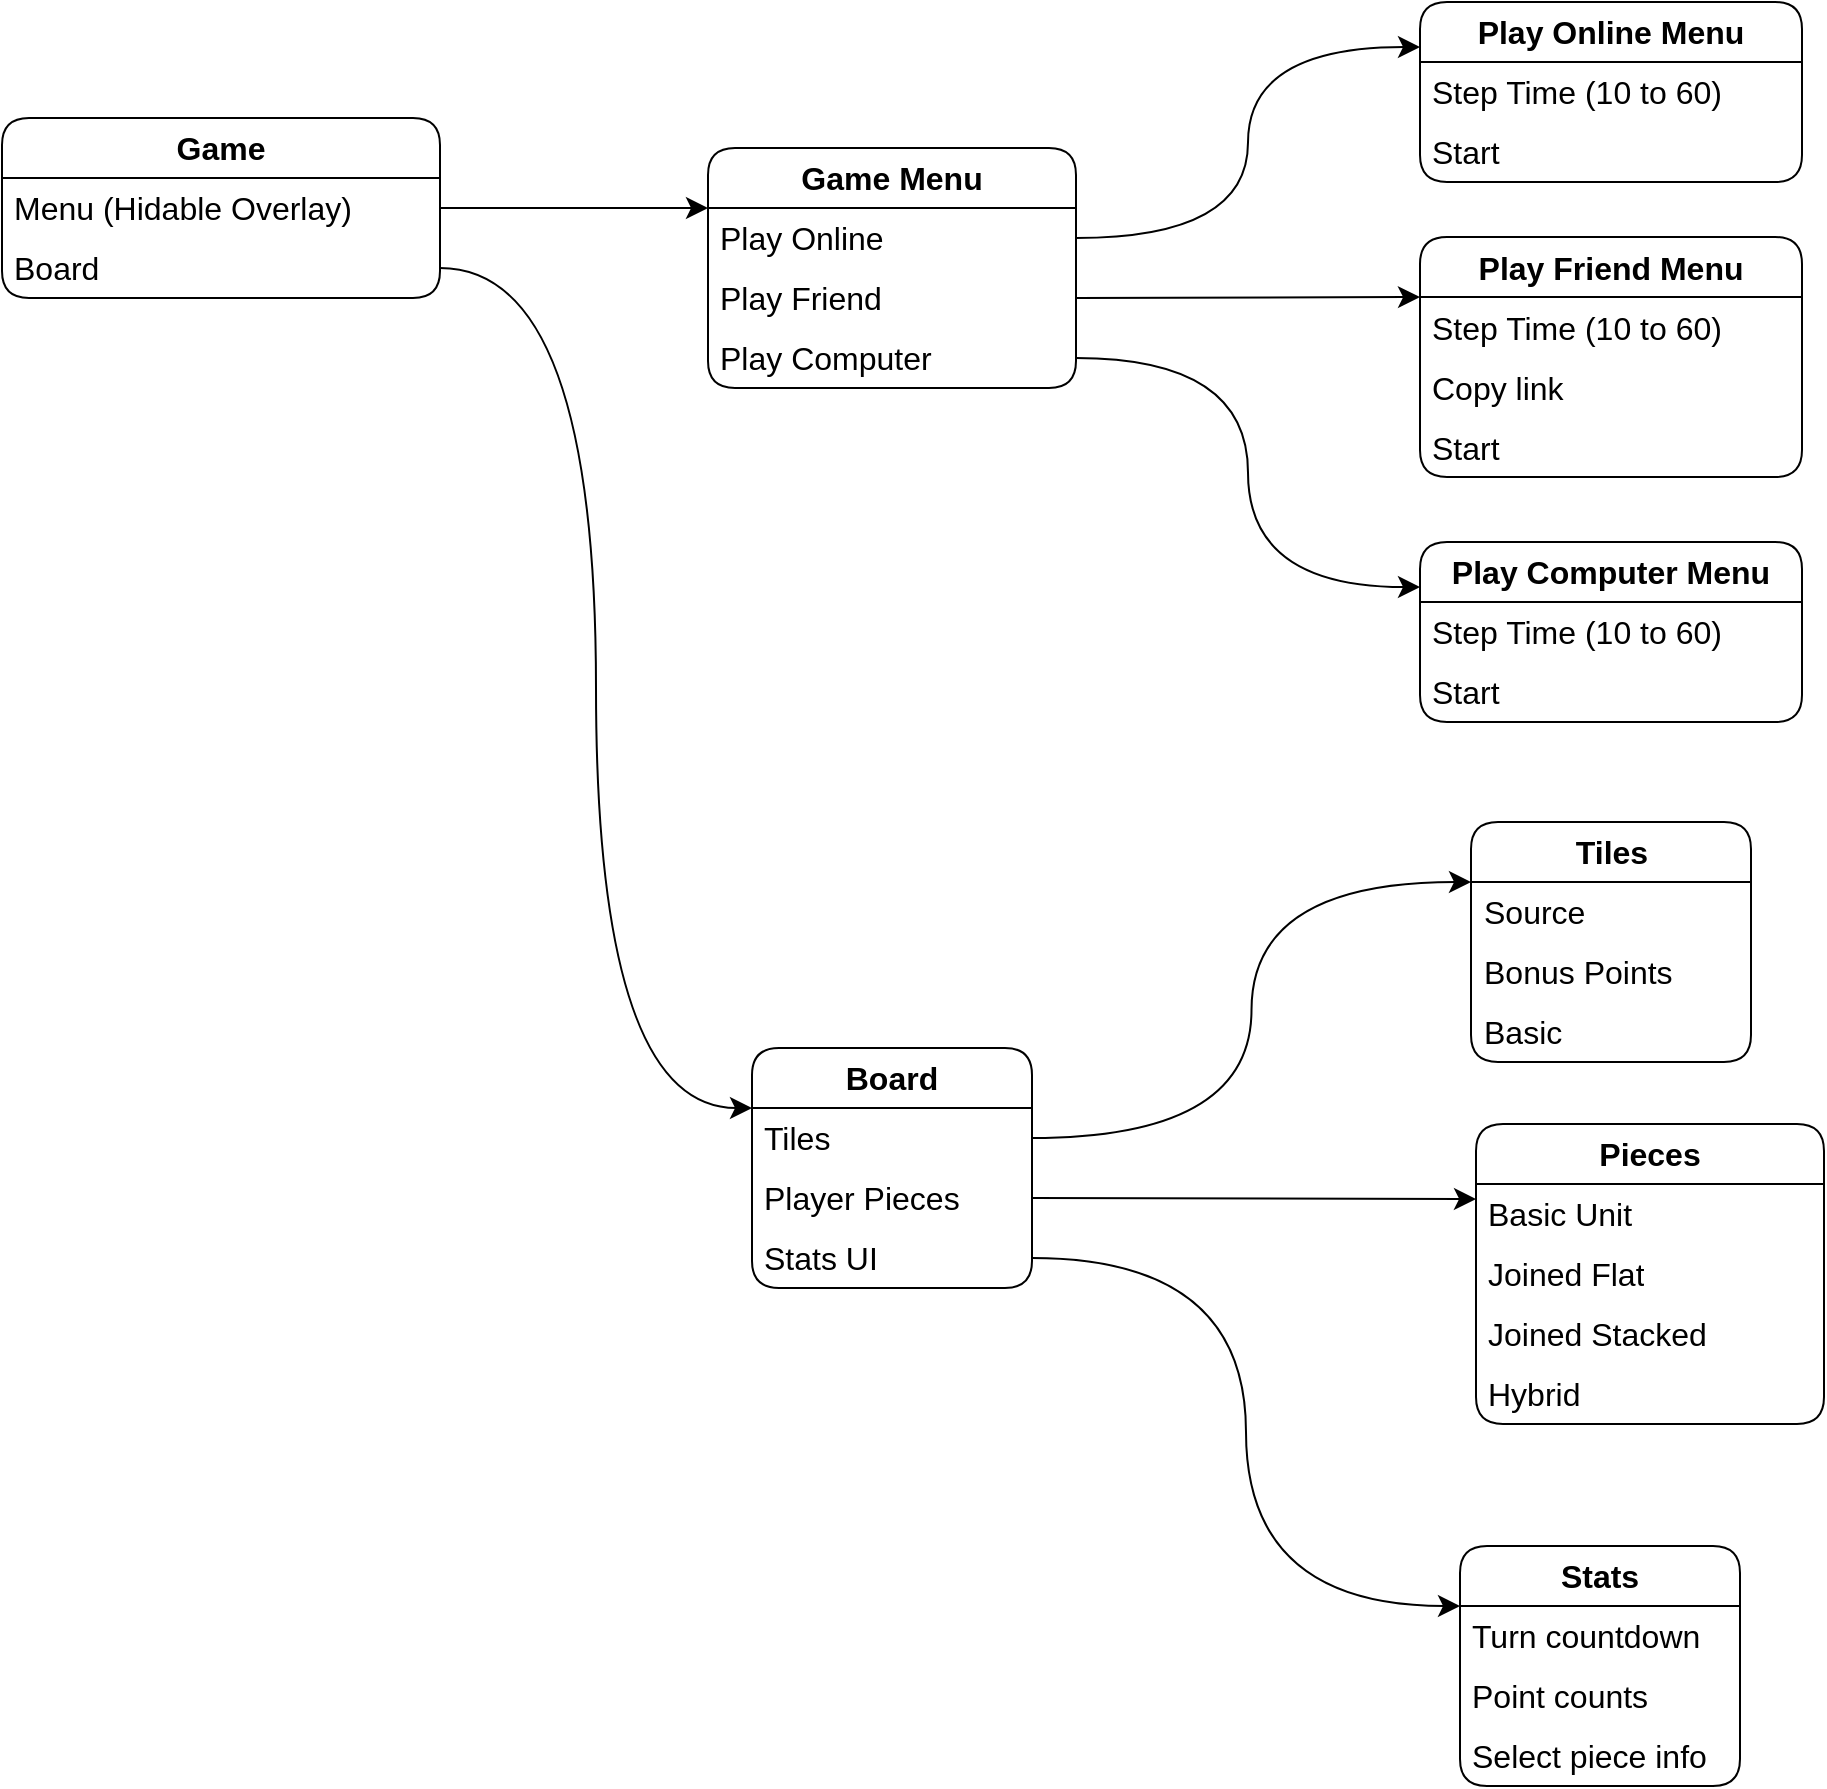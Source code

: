<mxfile version="20.8.20" type="github">
  <diagram name="Page-1" id="gMtWRYQlRlTL0bvns1BH">
    <mxGraphModel dx="2205" dy="1313" grid="0" gridSize="10" guides="1" tooltips="1" connect="1" arrows="1" fold="1" page="0" pageScale="1" pageWidth="850" pageHeight="1100" math="0" shadow="0">
      <root>
        <mxCell id="0" />
        <mxCell id="1" parent="0" />
        <mxCell id="_YNfuxU4IEkd1xvs7Hf8-2" value="&lt;b&gt;Game Menu&lt;/b&gt;" style="swimlane;fontStyle=0;childLayout=stackLayout;horizontal=1;startSize=30;horizontalStack=0;resizeParent=1;resizeParentMax=0;resizeLast=0;collapsible=1;marginBottom=0;whiteSpace=wrap;html=1;fontSize=16;rounded=1;" parent="1" vertex="1">
          <mxGeometry x="-130" y="-28" width="184" height="120" as="geometry" />
        </mxCell>
        <mxCell id="_YNfuxU4IEkd1xvs7Hf8-3" value="Play Online" style="text;align=left;verticalAlign=middle;spacingLeft=4;spacingRight=4;overflow=hidden;points=[[0,0.5],[1,0.5]];portConstraint=eastwest;rotatable=0;whiteSpace=wrap;html=1;fontSize=16;rounded=1;" parent="_YNfuxU4IEkd1xvs7Hf8-2" vertex="1">
          <mxGeometry y="30" width="184" height="30" as="geometry" />
        </mxCell>
        <mxCell id="_YNfuxU4IEkd1xvs7Hf8-4" value="Play Friend" style="text;strokeColor=none;fillColor=none;align=left;verticalAlign=middle;spacingLeft=4;spacingRight=4;overflow=hidden;points=[[0,0.5],[1,0.5]];portConstraint=eastwest;rotatable=0;whiteSpace=wrap;html=1;fontSize=16;rounded=1;" parent="_YNfuxU4IEkd1xvs7Hf8-2" vertex="1">
          <mxGeometry y="60" width="184" height="30" as="geometry" />
        </mxCell>
        <mxCell id="_YNfuxU4IEkd1xvs7Hf8-5" value="Play Computer" style="text;strokeColor=none;fillColor=none;align=left;verticalAlign=middle;spacingLeft=4;spacingRight=4;overflow=hidden;points=[[0,0.5],[1,0.5]];portConstraint=eastwest;rotatable=0;whiteSpace=wrap;html=1;fontSize=16;rounded=1;" parent="_YNfuxU4IEkd1xvs7Hf8-2" vertex="1">
          <mxGeometry y="90" width="184" height="30" as="geometry" />
        </mxCell>
        <mxCell id="_YNfuxU4IEkd1xvs7Hf8-11" value="&lt;b&gt;Play Online Menu&lt;/b&gt;" style="swimlane;fontStyle=0;childLayout=stackLayout;horizontal=1;startSize=30;horizontalStack=0;resizeParent=1;resizeParentMax=0;resizeLast=0;collapsible=1;marginBottom=0;whiteSpace=wrap;html=1;rounded=1;fontSize=16;fillColor=default;" parent="1" vertex="1">
          <mxGeometry x="226" y="-101" width="191" height="90" as="geometry" />
        </mxCell>
        <mxCell id="_YNfuxU4IEkd1xvs7Hf8-12" value="Step Time (10 to 60)" style="text;strokeColor=none;fillColor=none;align=left;verticalAlign=middle;spacingLeft=4;spacingRight=4;overflow=hidden;points=[[0,0.5],[1,0.5]];portConstraint=eastwest;rotatable=0;whiteSpace=wrap;html=1;fontSize=16;" parent="_YNfuxU4IEkd1xvs7Hf8-11" vertex="1">
          <mxGeometry y="30" width="191" height="30" as="geometry" />
        </mxCell>
        <mxCell id="_YNfuxU4IEkd1xvs7Hf8-14" value="Start" style="text;strokeColor=none;fillColor=none;align=left;verticalAlign=middle;spacingLeft=4;spacingRight=4;overflow=hidden;points=[[0,0.5],[1,0.5]];portConstraint=eastwest;rotatable=0;whiteSpace=wrap;html=1;fontSize=16;" parent="_YNfuxU4IEkd1xvs7Hf8-11" vertex="1">
          <mxGeometry y="60" width="191" height="30" as="geometry" />
        </mxCell>
        <mxCell id="SxkbcdRvCs4SFIEAxmN_-2" style="edgeStyle=orthogonalEdgeStyle;curved=1;rounded=0;orthogonalLoop=1;jettySize=auto;html=1;exitX=1;exitY=0.5;exitDx=0;exitDy=0;entryX=0;entryY=0.25;entryDx=0;entryDy=0;fontSize=12;startSize=8;endSize=8;" edge="1" parent="1" source="_YNfuxU4IEkd1xvs7Hf8-3" target="_YNfuxU4IEkd1xvs7Hf8-11">
          <mxGeometry relative="1" as="geometry" />
        </mxCell>
        <mxCell id="SxkbcdRvCs4SFIEAxmN_-3" value="&lt;b&gt;Play Friend Menu&lt;/b&gt;" style="swimlane;fontStyle=0;childLayout=stackLayout;horizontal=1;startSize=30;horizontalStack=0;resizeParent=1;resizeParentMax=0;resizeLast=0;collapsible=1;marginBottom=0;whiteSpace=wrap;html=1;rounded=1;fontSize=16;fillColor=default;" vertex="1" parent="1">
          <mxGeometry x="226" y="16.5" width="191" height="120" as="geometry" />
        </mxCell>
        <mxCell id="SxkbcdRvCs4SFIEAxmN_-4" value="Step Time (10 to 60)" style="text;strokeColor=none;fillColor=none;align=left;verticalAlign=middle;spacingLeft=4;spacingRight=4;overflow=hidden;points=[[0,0.5],[1,0.5]];portConstraint=eastwest;rotatable=0;whiteSpace=wrap;html=1;fontSize=16;" vertex="1" parent="SxkbcdRvCs4SFIEAxmN_-3">
          <mxGeometry y="30" width="191" height="30" as="geometry" />
        </mxCell>
        <mxCell id="SxkbcdRvCs4SFIEAxmN_-5" value="Copy link" style="text;strokeColor=none;fillColor=none;align=left;verticalAlign=middle;spacingLeft=4;spacingRight=4;overflow=hidden;points=[[0,0.5],[1,0.5]];portConstraint=eastwest;rotatable=0;whiteSpace=wrap;html=1;fontSize=16;" vertex="1" parent="SxkbcdRvCs4SFIEAxmN_-3">
          <mxGeometry y="60" width="191" height="30" as="geometry" />
        </mxCell>
        <mxCell id="SxkbcdRvCs4SFIEAxmN_-9" value="Start" style="text;strokeColor=none;fillColor=none;align=left;verticalAlign=middle;spacingLeft=4;spacingRight=4;overflow=hidden;points=[[0,0.5],[1,0.5]];portConstraint=eastwest;rotatable=0;whiteSpace=wrap;html=1;fontSize=16;" vertex="1" parent="SxkbcdRvCs4SFIEAxmN_-3">
          <mxGeometry y="90" width="191" height="30" as="geometry" />
        </mxCell>
        <mxCell id="SxkbcdRvCs4SFIEAxmN_-6" value="&lt;b&gt;Play Computer Menu&lt;/b&gt;" style="swimlane;fontStyle=0;childLayout=stackLayout;horizontal=1;startSize=30;horizontalStack=0;resizeParent=1;resizeParentMax=0;resizeLast=0;collapsible=1;marginBottom=0;whiteSpace=wrap;html=1;rounded=1;fontSize=16;fillColor=default;" vertex="1" parent="1">
          <mxGeometry x="226" y="169" width="191" height="90" as="geometry" />
        </mxCell>
        <mxCell id="SxkbcdRvCs4SFIEAxmN_-7" value="Step Time (10 to 60)" style="text;strokeColor=none;fillColor=none;align=left;verticalAlign=middle;spacingLeft=4;spacingRight=4;overflow=hidden;points=[[0,0.5],[1,0.5]];portConstraint=eastwest;rotatable=0;whiteSpace=wrap;html=1;fontSize=16;" vertex="1" parent="SxkbcdRvCs4SFIEAxmN_-6">
          <mxGeometry y="30" width="191" height="30" as="geometry" />
        </mxCell>
        <mxCell id="SxkbcdRvCs4SFIEAxmN_-8" value="Start" style="text;strokeColor=none;fillColor=none;align=left;verticalAlign=middle;spacingLeft=4;spacingRight=4;overflow=hidden;points=[[0,0.5],[1,0.5]];portConstraint=eastwest;rotatable=0;whiteSpace=wrap;html=1;fontSize=16;" vertex="1" parent="SxkbcdRvCs4SFIEAxmN_-6">
          <mxGeometry y="60" width="191" height="30" as="geometry" />
        </mxCell>
        <mxCell id="SxkbcdRvCs4SFIEAxmN_-10" style="edgeStyle=orthogonalEdgeStyle;rounded=0;orthogonalLoop=1;jettySize=auto;html=1;exitX=1;exitY=0.5;exitDx=0;exitDy=0;entryX=0;entryY=0.25;entryDx=0;entryDy=0;fontSize=12;startSize=8;endSize=8;curved=1;" edge="1" parent="1" source="_YNfuxU4IEkd1xvs7Hf8-4" target="SxkbcdRvCs4SFIEAxmN_-3">
          <mxGeometry relative="1" as="geometry" />
        </mxCell>
        <mxCell id="SxkbcdRvCs4SFIEAxmN_-11" style="edgeStyle=orthogonalEdgeStyle;curved=1;rounded=0;orthogonalLoop=1;jettySize=auto;html=1;exitX=1;exitY=0.5;exitDx=0;exitDy=0;entryX=0;entryY=0.25;entryDx=0;entryDy=0;fontSize=12;startSize=8;endSize=8;" edge="1" parent="1" source="_YNfuxU4IEkd1xvs7Hf8-5" target="SxkbcdRvCs4SFIEAxmN_-6">
          <mxGeometry relative="1" as="geometry" />
        </mxCell>
        <mxCell id="SxkbcdRvCs4SFIEAxmN_-12" value="&lt;b&gt;Board&lt;/b&gt;" style="swimlane;fontStyle=0;childLayout=stackLayout;horizontal=1;startSize=30;horizontalStack=0;resizeParent=1;resizeParentMax=0;resizeLast=0;collapsible=1;marginBottom=0;whiteSpace=wrap;html=1;fontSize=16;rounded=1;" vertex="1" parent="1">
          <mxGeometry x="-108" y="422" width="140" height="120" as="geometry" />
        </mxCell>
        <mxCell id="SxkbcdRvCs4SFIEAxmN_-13" value="Tiles" style="text;strokeColor=none;fillColor=none;align=left;verticalAlign=middle;spacingLeft=4;spacingRight=4;overflow=hidden;points=[[0,0.5],[1,0.5]];portConstraint=eastwest;rotatable=0;whiteSpace=wrap;html=1;fontSize=16;" vertex="1" parent="SxkbcdRvCs4SFIEAxmN_-12">
          <mxGeometry y="30" width="140" height="30" as="geometry" />
        </mxCell>
        <mxCell id="SxkbcdRvCs4SFIEAxmN_-14" value="Player Pieces" style="text;strokeColor=none;fillColor=none;align=left;verticalAlign=middle;spacingLeft=4;spacingRight=4;overflow=hidden;points=[[0,0.5],[1,0.5]];portConstraint=eastwest;rotatable=0;whiteSpace=wrap;html=1;fontSize=16;" vertex="1" parent="SxkbcdRvCs4SFIEAxmN_-12">
          <mxGeometry y="60" width="140" height="30" as="geometry" />
        </mxCell>
        <mxCell id="SxkbcdRvCs4SFIEAxmN_-15" value="Stats UI" style="text;strokeColor=none;fillColor=none;align=left;verticalAlign=middle;spacingLeft=4;spacingRight=4;overflow=hidden;points=[[0,0.5],[1,0.5]];portConstraint=eastwest;rotatable=0;whiteSpace=wrap;html=1;fontSize=16;" vertex="1" parent="SxkbcdRvCs4SFIEAxmN_-12">
          <mxGeometry y="90" width="140" height="30" as="geometry" />
        </mxCell>
        <mxCell id="SxkbcdRvCs4SFIEAxmN_-16" value="&lt;b&gt;Game&lt;/b&gt;" style="swimlane;fontStyle=0;childLayout=stackLayout;horizontal=1;startSize=30;horizontalStack=0;resizeParent=1;resizeParentMax=0;resizeLast=0;collapsible=1;marginBottom=0;whiteSpace=wrap;html=1;fontSize=16;rounded=1;" vertex="1" parent="1">
          <mxGeometry x="-483" y="-43" width="219" height="90" as="geometry" />
        </mxCell>
        <mxCell id="SxkbcdRvCs4SFIEAxmN_-17" value="Menu (Hidable Overlay)" style="text;strokeColor=none;fillColor=none;align=left;verticalAlign=middle;spacingLeft=4;spacingRight=4;overflow=hidden;points=[[0,0.5],[1,0.5]];portConstraint=eastwest;rotatable=0;whiteSpace=wrap;html=1;fontSize=16;" vertex="1" parent="SxkbcdRvCs4SFIEAxmN_-16">
          <mxGeometry y="30" width="219" height="30" as="geometry" />
        </mxCell>
        <mxCell id="SxkbcdRvCs4SFIEAxmN_-18" value="Board" style="text;strokeColor=none;fillColor=none;align=left;verticalAlign=middle;spacingLeft=4;spacingRight=4;overflow=hidden;points=[[0,0.5],[1,0.5]];portConstraint=eastwest;rotatable=0;whiteSpace=wrap;html=1;fontSize=16;" vertex="1" parent="SxkbcdRvCs4SFIEAxmN_-16">
          <mxGeometry y="60" width="219" height="30" as="geometry" />
        </mxCell>
        <mxCell id="SxkbcdRvCs4SFIEAxmN_-20" style="edgeStyle=orthogonalEdgeStyle;curved=1;rounded=0;orthogonalLoop=1;jettySize=auto;html=1;exitX=1;exitY=0.5;exitDx=0;exitDy=0;entryX=0;entryY=0.25;entryDx=0;entryDy=0;fontSize=12;startSize=8;endSize=8;" edge="1" parent="1" source="SxkbcdRvCs4SFIEAxmN_-17" target="_YNfuxU4IEkd1xvs7Hf8-2">
          <mxGeometry relative="1" as="geometry" />
        </mxCell>
        <mxCell id="SxkbcdRvCs4SFIEAxmN_-21" style="edgeStyle=orthogonalEdgeStyle;curved=1;rounded=0;orthogonalLoop=1;jettySize=auto;html=1;exitX=1;exitY=0.5;exitDx=0;exitDy=0;entryX=0;entryY=0.25;entryDx=0;entryDy=0;fontSize=12;startSize=8;endSize=8;" edge="1" parent="1" source="SxkbcdRvCs4SFIEAxmN_-18" target="SxkbcdRvCs4SFIEAxmN_-12">
          <mxGeometry relative="1" as="geometry" />
        </mxCell>
        <mxCell id="SxkbcdRvCs4SFIEAxmN_-22" value="&lt;b&gt;Tiles&lt;/b&gt;" style="swimlane;fontStyle=0;childLayout=stackLayout;horizontal=1;startSize=30;horizontalStack=0;resizeParent=1;resizeParentMax=0;resizeLast=0;collapsible=1;marginBottom=0;whiteSpace=wrap;html=1;fontSize=16;rounded=1;" vertex="1" parent="1">
          <mxGeometry x="251.5" y="309" width="140" height="120" as="geometry" />
        </mxCell>
        <mxCell id="SxkbcdRvCs4SFIEAxmN_-23" value="Source" style="text;strokeColor=none;fillColor=none;align=left;verticalAlign=middle;spacingLeft=4;spacingRight=4;overflow=hidden;points=[[0,0.5],[1,0.5]];portConstraint=eastwest;rotatable=0;whiteSpace=wrap;html=1;fontSize=16;" vertex="1" parent="SxkbcdRvCs4SFIEAxmN_-22">
          <mxGeometry y="30" width="140" height="30" as="geometry" />
        </mxCell>
        <mxCell id="SxkbcdRvCs4SFIEAxmN_-24" value="Bonus Points" style="text;strokeColor=none;fillColor=none;align=left;verticalAlign=middle;spacingLeft=4;spacingRight=4;overflow=hidden;points=[[0,0.5],[1,0.5]];portConstraint=eastwest;rotatable=0;whiteSpace=wrap;html=1;fontSize=16;" vertex="1" parent="SxkbcdRvCs4SFIEAxmN_-22">
          <mxGeometry y="60" width="140" height="30" as="geometry" />
        </mxCell>
        <mxCell id="SxkbcdRvCs4SFIEAxmN_-25" value="Basic" style="text;strokeColor=none;fillColor=none;align=left;verticalAlign=middle;spacingLeft=4;spacingRight=4;overflow=hidden;points=[[0,0.5],[1,0.5]];portConstraint=eastwest;rotatable=0;whiteSpace=wrap;html=1;fontSize=16;" vertex="1" parent="SxkbcdRvCs4SFIEAxmN_-22">
          <mxGeometry y="90" width="140" height="30" as="geometry" />
        </mxCell>
        <mxCell id="SxkbcdRvCs4SFIEAxmN_-26" style="edgeStyle=orthogonalEdgeStyle;curved=1;rounded=0;orthogonalLoop=1;jettySize=auto;html=1;exitX=1;exitY=0.5;exitDx=0;exitDy=0;entryX=0;entryY=0.25;entryDx=0;entryDy=0;fontSize=12;startSize=8;endSize=8;" edge="1" parent="1" source="SxkbcdRvCs4SFIEAxmN_-13" target="SxkbcdRvCs4SFIEAxmN_-22">
          <mxGeometry relative="1" as="geometry" />
        </mxCell>
        <mxCell id="SxkbcdRvCs4SFIEAxmN_-27" value="&lt;b&gt;Pieces&lt;/b&gt;" style="swimlane;fontStyle=0;childLayout=stackLayout;horizontal=1;startSize=30;horizontalStack=0;resizeParent=1;resizeParentMax=0;resizeLast=0;collapsible=1;marginBottom=0;whiteSpace=wrap;html=1;fontSize=16;rounded=1;" vertex="1" parent="1">
          <mxGeometry x="254" y="460" width="174" height="150" as="geometry" />
        </mxCell>
        <mxCell id="SxkbcdRvCs4SFIEAxmN_-28" value="Basic Unit" style="text;strokeColor=none;fillColor=none;align=left;verticalAlign=middle;spacingLeft=4;spacingRight=4;overflow=hidden;points=[[0,0.5],[1,0.5]];portConstraint=eastwest;rotatable=0;whiteSpace=wrap;html=1;fontSize=16;" vertex="1" parent="SxkbcdRvCs4SFIEAxmN_-27">
          <mxGeometry y="30" width="174" height="30" as="geometry" />
        </mxCell>
        <mxCell id="SxkbcdRvCs4SFIEAxmN_-29" value="Joined Flat" style="text;strokeColor=none;fillColor=none;align=left;verticalAlign=middle;spacingLeft=4;spacingRight=4;overflow=hidden;points=[[0,0.5],[1,0.5]];portConstraint=eastwest;rotatable=0;whiteSpace=wrap;html=1;fontSize=16;" vertex="1" parent="SxkbcdRvCs4SFIEAxmN_-27">
          <mxGeometry y="60" width="174" height="30" as="geometry" />
        </mxCell>
        <mxCell id="SxkbcdRvCs4SFIEAxmN_-30" value="Joined Stacked" style="text;strokeColor=none;fillColor=none;align=left;verticalAlign=middle;spacingLeft=4;spacingRight=4;overflow=hidden;points=[[0,0.5],[1,0.5]];portConstraint=eastwest;rotatable=0;whiteSpace=wrap;html=1;fontSize=16;" vertex="1" parent="SxkbcdRvCs4SFIEAxmN_-27">
          <mxGeometry y="90" width="174" height="30" as="geometry" />
        </mxCell>
        <mxCell id="SxkbcdRvCs4SFIEAxmN_-32" value="Hybrid" style="text;strokeColor=none;fillColor=none;align=left;verticalAlign=middle;spacingLeft=4;spacingRight=4;overflow=hidden;points=[[0,0.5],[1,0.5]];portConstraint=eastwest;rotatable=0;whiteSpace=wrap;html=1;fontSize=16;" vertex="1" parent="SxkbcdRvCs4SFIEAxmN_-27">
          <mxGeometry y="120" width="174" height="30" as="geometry" />
        </mxCell>
        <mxCell id="SxkbcdRvCs4SFIEAxmN_-31" style="edgeStyle=orthogonalEdgeStyle;curved=1;rounded=0;orthogonalLoop=1;jettySize=auto;html=1;exitX=1;exitY=0.5;exitDx=0;exitDy=0;entryX=0;entryY=0.25;entryDx=0;entryDy=0;fontSize=12;startSize=8;endSize=8;" edge="1" parent="1" source="SxkbcdRvCs4SFIEAxmN_-14" target="SxkbcdRvCs4SFIEAxmN_-27">
          <mxGeometry relative="1" as="geometry" />
        </mxCell>
        <mxCell id="SxkbcdRvCs4SFIEAxmN_-33" value="&lt;b&gt;Stats&lt;/b&gt;" style="swimlane;fontStyle=0;childLayout=stackLayout;horizontal=1;startSize=30;horizontalStack=0;resizeParent=1;resizeParentMax=0;resizeLast=0;collapsible=1;marginBottom=0;whiteSpace=wrap;html=1;fontSize=16;rounded=1;" vertex="1" parent="1">
          <mxGeometry x="246" y="671" width="140" height="120" as="geometry" />
        </mxCell>
        <mxCell id="SxkbcdRvCs4SFIEAxmN_-34" value="Turn countdown" style="text;strokeColor=none;fillColor=none;align=left;verticalAlign=middle;spacingLeft=4;spacingRight=4;overflow=hidden;points=[[0,0.5],[1,0.5]];portConstraint=eastwest;rotatable=0;whiteSpace=wrap;html=1;fontSize=16;" vertex="1" parent="SxkbcdRvCs4SFIEAxmN_-33">
          <mxGeometry y="30" width="140" height="30" as="geometry" />
        </mxCell>
        <mxCell id="SxkbcdRvCs4SFIEAxmN_-35" value="Point counts" style="text;strokeColor=none;fillColor=none;align=left;verticalAlign=middle;spacingLeft=4;spacingRight=4;overflow=hidden;points=[[0,0.5],[1,0.5]];portConstraint=eastwest;rotatable=0;whiteSpace=wrap;html=1;fontSize=16;" vertex="1" parent="SxkbcdRvCs4SFIEAxmN_-33">
          <mxGeometry y="60" width="140" height="30" as="geometry" />
        </mxCell>
        <mxCell id="SxkbcdRvCs4SFIEAxmN_-36" value="Select piece info" style="text;strokeColor=none;fillColor=none;align=left;verticalAlign=middle;spacingLeft=4;spacingRight=4;overflow=hidden;points=[[0,0.5],[1,0.5]];portConstraint=eastwest;rotatable=0;whiteSpace=wrap;html=1;fontSize=16;" vertex="1" parent="SxkbcdRvCs4SFIEAxmN_-33">
          <mxGeometry y="90" width="140" height="30" as="geometry" />
        </mxCell>
        <mxCell id="SxkbcdRvCs4SFIEAxmN_-37" style="edgeStyle=orthogonalEdgeStyle;curved=1;rounded=0;orthogonalLoop=1;jettySize=auto;html=1;exitX=1;exitY=0.5;exitDx=0;exitDy=0;entryX=0;entryY=0.25;entryDx=0;entryDy=0;fontSize=12;startSize=8;endSize=8;" edge="1" parent="1" source="SxkbcdRvCs4SFIEAxmN_-15" target="SxkbcdRvCs4SFIEAxmN_-33">
          <mxGeometry relative="1" as="geometry" />
        </mxCell>
      </root>
    </mxGraphModel>
  </diagram>
</mxfile>
